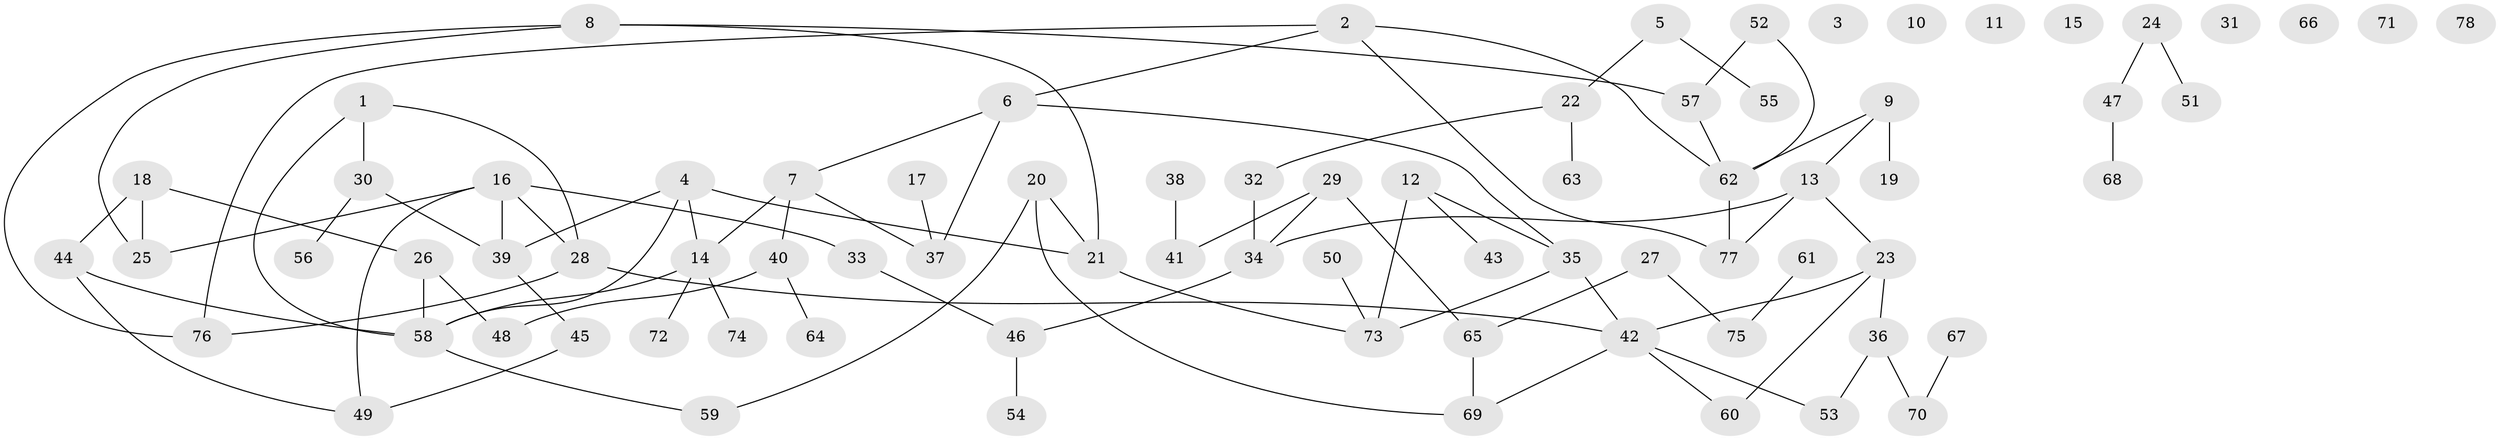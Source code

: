 // coarse degree distribution, {7: 0.0196078431372549, 5: 0.09803921568627451, 0: 0.1568627450980392, 6: 0.0784313725490196, 2: 0.2549019607843137, 4: 0.11764705882352941, 3: 0.0784313725490196, 1: 0.19607843137254902}
// Generated by graph-tools (version 1.1) at 2025/41/03/06/25 10:41:24]
// undirected, 78 vertices, 94 edges
graph export_dot {
graph [start="1"]
  node [color=gray90,style=filled];
  1;
  2;
  3;
  4;
  5;
  6;
  7;
  8;
  9;
  10;
  11;
  12;
  13;
  14;
  15;
  16;
  17;
  18;
  19;
  20;
  21;
  22;
  23;
  24;
  25;
  26;
  27;
  28;
  29;
  30;
  31;
  32;
  33;
  34;
  35;
  36;
  37;
  38;
  39;
  40;
  41;
  42;
  43;
  44;
  45;
  46;
  47;
  48;
  49;
  50;
  51;
  52;
  53;
  54;
  55;
  56;
  57;
  58;
  59;
  60;
  61;
  62;
  63;
  64;
  65;
  66;
  67;
  68;
  69;
  70;
  71;
  72;
  73;
  74;
  75;
  76;
  77;
  78;
  1 -- 28;
  1 -- 30;
  1 -- 58;
  2 -- 6;
  2 -- 62;
  2 -- 76;
  2 -- 77;
  4 -- 14;
  4 -- 21;
  4 -- 39;
  4 -- 58;
  5 -- 22;
  5 -- 55;
  6 -- 7;
  6 -- 35;
  6 -- 37;
  7 -- 14;
  7 -- 37;
  7 -- 40;
  8 -- 21;
  8 -- 25;
  8 -- 57;
  8 -- 76;
  9 -- 13;
  9 -- 19;
  9 -- 62;
  12 -- 35;
  12 -- 43;
  12 -- 73;
  13 -- 23;
  13 -- 34;
  13 -- 77;
  14 -- 58;
  14 -- 72;
  14 -- 74;
  16 -- 25;
  16 -- 28;
  16 -- 33;
  16 -- 39;
  16 -- 49;
  17 -- 37;
  18 -- 25;
  18 -- 26;
  18 -- 44;
  20 -- 21;
  20 -- 59;
  20 -- 69;
  21 -- 73;
  22 -- 32;
  22 -- 63;
  23 -- 36;
  23 -- 42;
  23 -- 60;
  24 -- 47;
  24 -- 51;
  26 -- 48;
  26 -- 58;
  27 -- 65;
  27 -- 75;
  28 -- 42;
  28 -- 76;
  29 -- 34;
  29 -- 41;
  29 -- 65;
  30 -- 39;
  30 -- 56;
  32 -- 34;
  33 -- 46;
  34 -- 46;
  35 -- 42;
  35 -- 73;
  36 -- 53;
  36 -- 70;
  38 -- 41;
  39 -- 45;
  40 -- 48;
  40 -- 64;
  42 -- 53;
  42 -- 60;
  42 -- 69;
  44 -- 49;
  44 -- 58;
  45 -- 49;
  46 -- 54;
  47 -- 68;
  50 -- 73;
  52 -- 57;
  52 -- 62;
  57 -- 62;
  58 -- 59;
  61 -- 75;
  62 -- 77;
  65 -- 69;
  67 -- 70;
}
